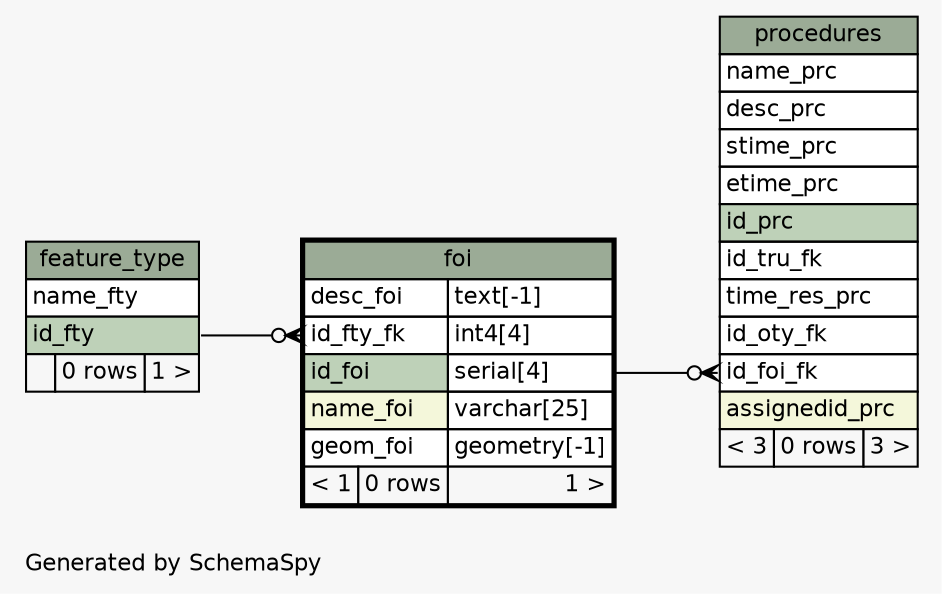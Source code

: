 // dot 2.26.3 on Linux 3.2.0-32-generic-pae
// SchemaSpy rev 590
digraph "oneDegreeRelationshipsDiagram" {
  graph [
    rankdir="RL"
    bgcolor="#f7f7f7"
    label="\nGenerated by SchemaSpy"
    labeljust="l"
    nodesep="0.18"
    ranksep="0.46"
    fontname="Helvetica"
    fontsize="11"
  ];
  node [
    fontname="Helvetica"
    fontsize="11"
    shape="plaintext"
  ];
  edge [
    arrowsize="0.8"
  ];
  "foi":"id_fty_fk":w -> "feature_type":"id_fty":e [arrowhead=none dir=back arrowtail=crowodot];
  "procedures":"id_foi_fk":w -> "foi":"id_foi.type":e [arrowhead=none dir=back arrowtail=crowodot];
  "feature_type" [
    label=<
    <TABLE BORDER="0" CELLBORDER="1" CELLSPACING="0" BGCOLOR="#ffffff">
      <TR><TD COLSPAN="3" BGCOLOR="#9bab96" ALIGN="CENTER">feature_type</TD></TR>
      <TR><TD PORT="name_fty" COLSPAN="3" ALIGN="LEFT">name_fty</TD></TR>
      <TR><TD PORT="id_fty" COLSPAN="3" BGCOLOR="#bed1b8" ALIGN="LEFT">id_fty</TD></TR>
      <TR><TD ALIGN="LEFT" BGCOLOR="#f7f7f7">  </TD><TD ALIGN="RIGHT" BGCOLOR="#f7f7f7">0 rows</TD><TD ALIGN="RIGHT" BGCOLOR="#f7f7f7">1 &gt;</TD></TR>
    </TABLE>>
    URL="feature_type.html"
    tooltip="feature_type"
  ];
  "foi" [
    label=<
    <TABLE BORDER="2" CELLBORDER="1" CELLSPACING="0" BGCOLOR="#ffffff">
      <TR><TD COLSPAN="3" BGCOLOR="#9bab96" ALIGN="CENTER">foi</TD></TR>
      <TR><TD PORT="desc_foi" COLSPAN="2" ALIGN="LEFT">desc_foi</TD><TD PORT="desc_foi.type" ALIGN="LEFT">text[-1]</TD></TR>
      <TR><TD PORT="id_fty_fk" COLSPAN="2" ALIGN="LEFT">id_fty_fk</TD><TD PORT="id_fty_fk.type" ALIGN="LEFT">int4[4]</TD></TR>
      <TR><TD PORT="id_foi" COLSPAN="2" BGCOLOR="#bed1b8" ALIGN="LEFT">id_foi</TD><TD PORT="id_foi.type" ALIGN="LEFT">serial[4]</TD></TR>
      <TR><TD PORT="name_foi" COLSPAN="2" BGCOLOR="#f4f7da" ALIGN="LEFT">name_foi</TD><TD PORT="name_foi.type" ALIGN="LEFT">varchar[25]</TD></TR>
      <TR><TD PORT="geom_foi" COLSPAN="2" ALIGN="LEFT">geom_foi</TD><TD PORT="geom_foi.type" ALIGN="LEFT">geometry[-1]</TD></TR>
      <TR><TD ALIGN="LEFT" BGCOLOR="#f7f7f7">&lt; 1</TD><TD ALIGN="RIGHT" BGCOLOR="#f7f7f7">0 rows</TD><TD ALIGN="RIGHT" BGCOLOR="#f7f7f7">1 &gt;</TD></TR>
    </TABLE>>
    URL="foi.html"
    tooltip="foi"
  ];
  "procedures" [
    label=<
    <TABLE BORDER="0" CELLBORDER="1" CELLSPACING="0" BGCOLOR="#ffffff">
      <TR><TD COLSPAN="3" BGCOLOR="#9bab96" ALIGN="CENTER">procedures</TD></TR>
      <TR><TD PORT="name_prc" COLSPAN="3" ALIGN="LEFT">name_prc</TD></TR>
      <TR><TD PORT="desc_prc" COLSPAN="3" ALIGN="LEFT">desc_prc</TD></TR>
      <TR><TD PORT="stime_prc" COLSPAN="3" ALIGN="LEFT">stime_prc</TD></TR>
      <TR><TD PORT="etime_prc" COLSPAN="3" ALIGN="LEFT">etime_prc</TD></TR>
      <TR><TD PORT="id_prc" COLSPAN="3" BGCOLOR="#bed1b8" ALIGN="LEFT">id_prc</TD></TR>
      <TR><TD PORT="id_tru_fk" COLSPAN="3" ALIGN="LEFT">id_tru_fk</TD></TR>
      <TR><TD PORT="time_res_prc" COLSPAN="3" ALIGN="LEFT">time_res_prc</TD></TR>
      <TR><TD PORT="id_oty_fk" COLSPAN="3" ALIGN="LEFT">id_oty_fk</TD></TR>
      <TR><TD PORT="id_foi_fk" COLSPAN="3" ALIGN="LEFT">id_foi_fk</TD></TR>
      <TR><TD PORT="assignedid_prc" COLSPAN="3" BGCOLOR="#f4f7da" ALIGN="LEFT">assignedid_prc</TD></TR>
      <TR><TD ALIGN="LEFT" BGCOLOR="#f7f7f7">&lt; 3</TD><TD ALIGN="RIGHT" BGCOLOR="#f7f7f7">0 rows</TD><TD ALIGN="RIGHT" BGCOLOR="#f7f7f7">3 &gt;</TD></TR>
    </TABLE>>
    URL="procedures.html"
    tooltip="procedures"
  ];
}
